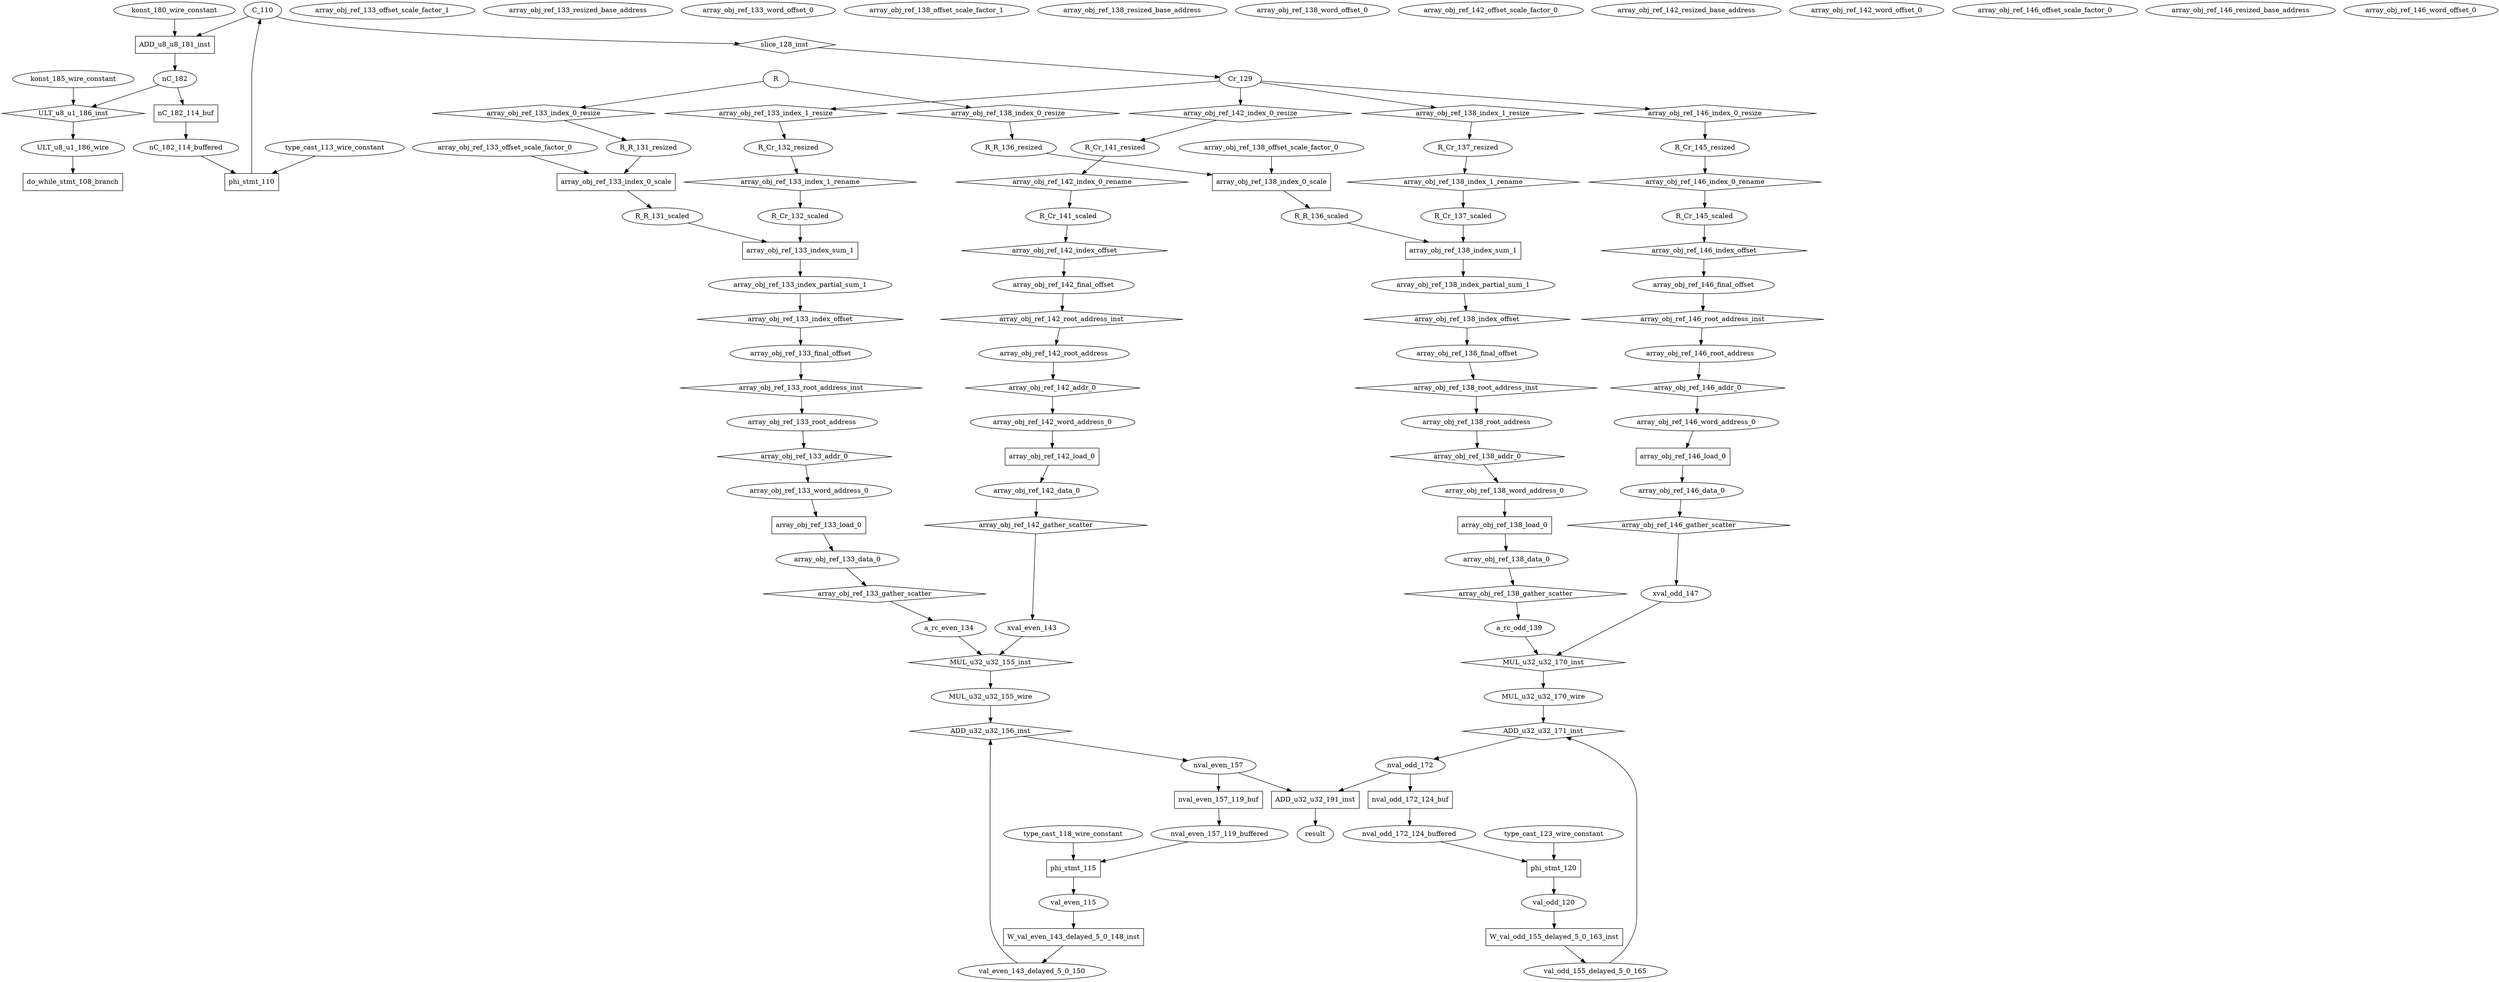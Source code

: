 digraph data_path {
  C_110 [shape=ellipse];
  Cr_129 [shape=ellipse];
  MUL_u32_u32_155_wire [shape=ellipse];
  MUL_u32_u32_170_wire [shape=ellipse];
  R_Cr_132_resized [shape=ellipse];
  R_Cr_132_scaled [shape=ellipse];
  R_Cr_137_resized [shape=ellipse];
  R_Cr_137_scaled [shape=ellipse];
  R_Cr_141_resized [shape=ellipse];
  R_Cr_141_scaled [shape=ellipse];
  R_Cr_145_resized [shape=ellipse];
  R_Cr_145_scaled [shape=ellipse];
  R_R_131_resized [shape=ellipse];
  R_R_131_scaled [shape=ellipse];
  R_R_136_resized [shape=ellipse];
  R_R_136_scaled [shape=ellipse];
  ULT_u8_u1_186_wire [shape=ellipse];
  a_rc_even_134 [shape=ellipse];
  a_rc_odd_139 [shape=ellipse];
  array_obj_ref_133_data_0 [shape=ellipse];
  array_obj_ref_133_final_offset [shape=ellipse];
  array_obj_ref_133_index_partial_sum_1 [shape=ellipse];
  array_obj_ref_133_offset_scale_factor_0 [shape=ellipse];
  array_obj_ref_133_offset_scale_factor_1 [shape=ellipse];
  array_obj_ref_133_resized_base_address [shape=ellipse];
  array_obj_ref_133_root_address [shape=ellipse];
  array_obj_ref_133_word_address_0 [shape=ellipse];
  array_obj_ref_133_word_offset_0 [shape=ellipse];
  array_obj_ref_138_data_0 [shape=ellipse];
  array_obj_ref_138_final_offset [shape=ellipse];
  array_obj_ref_138_index_partial_sum_1 [shape=ellipse];
  array_obj_ref_138_offset_scale_factor_0 [shape=ellipse];
  array_obj_ref_138_offset_scale_factor_1 [shape=ellipse];
  array_obj_ref_138_resized_base_address [shape=ellipse];
  array_obj_ref_138_root_address [shape=ellipse];
  array_obj_ref_138_word_address_0 [shape=ellipse];
  array_obj_ref_138_word_offset_0 [shape=ellipse];
  array_obj_ref_142_data_0 [shape=ellipse];
  array_obj_ref_142_final_offset [shape=ellipse];
  array_obj_ref_142_offset_scale_factor_0 [shape=ellipse];
  array_obj_ref_142_resized_base_address [shape=ellipse];
  array_obj_ref_142_root_address [shape=ellipse];
  array_obj_ref_142_word_address_0 [shape=ellipse];
  array_obj_ref_142_word_offset_0 [shape=ellipse];
  array_obj_ref_146_data_0 [shape=ellipse];
  array_obj_ref_146_final_offset [shape=ellipse];
  array_obj_ref_146_offset_scale_factor_0 [shape=ellipse];
  array_obj_ref_146_resized_base_address [shape=ellipse];
  array_obj_ref_146_root_address [shape=ellipse];
  array_obj_ref_146_word_address_0 [shape=ellipse];
  array_obj_ref_146_word_offset_0 [shape=ellipse];
  konst_180_wire_constant [shape=ellipse];
  konst_185_wire_constant [shape=ellipse];
  nC_182 [shape=ellipse];
  nC_182_114_buffered [shape=ellipse];
  nval_even_157 [shape=ellipse];
  nval_even_157_119_buffered [shape=ellipse];
  nval_odd_172 [shape=ellipse];
  nval_odd_172_124_buffered [shape=ellipse];
  type_cast_113_wire_constant [shape=ellipse];
  type_cast_118_wire_constant [shape=ellipse];
  type_cast_123_wire_constant [shape=ellipse];
  val_even_115 [shape=ellipse];
  val_even_143_delayed_5_0_150 [shape=ellipse];
  val_odd_120 [shape=ellipse];
  val_odd_155_delayed_5_0_165 [shape=ellipse];
  xval_even_143 [shape=ellipse];
  xval_odd_147 [shape=ellipse];
  ADD_u32_u32_156_inst [shape=diamond];
val_even_143_delayed_5_0_150  -> ADD_u32_u32_156_inst;
MUL_u32_u32_155_wire  -> ADD_u32_u32_156_inst;
ADD_u32_u32_156_inst -> nval_even_157;
  ADD_u32_u32_171_inst [shape=diamond];
val_odd_155_delayed_5_0_165  -> ADD_u32_u32_171_inst;
MUL_u32_u32_170_wire  -> ADD_u32_u32_171_inst;
ADD_u32_u32_171_inst -> nval_odd_172;
  ADD_u32_u32_191_inst [shape=rectangle];
nval_even_157  -> ADD_u32_u32_191_inst;
nval_odd_172  -> ADD_u32_u32_191_inst;
ADD_u32_u32_191_inst -> result;
  ADD_u8_u8_181_inst [shape=rectangle];
C_110  -> ADD_u8_u8_181_inst;
konst_180_wire_constant  -> ADD_u8_u8_181_inst;
ADD_u8_u8_181_inst -> nC_182;
  MUL_u32_u32_155_inst [shape=diamond];
a_rc_even_134  -> MUL_u32_u32_155_inst;
xval_even_143  -> MUL_u32_u32_155_inst;
MUL_u32_u32_155_inst -> MUL_u32_u32_155_wire;
  MUL_u32_u32_170_inst [shape=diamond];
a_rc_odd_139  -> MUL_u32_u32_170_inst;
xval_odd_147  -> MUL_u32_u32_170_inst;
MUL_u32_u32_170_inst -> MUL_u32_u32_170_wire;
  ULT_u8_u1_186_inst [shape=diamond];
nC_182  -> ULT_u8_u1_186_inst;
konst_185_wire_constant  -> ULT_u8_u1_186_inst;
ULT_u8_u1_186_inst -> ULT_u8_u1_186_wire;
  W_val_even_143_delayed_5_0_148_inst [shape=rectangle];
val_even_115  -> W_val_even_143_delayed_5_0_148_inst;
W_val_even_143_delayed_5_0_148_inst -> val_even_143_delayed_5_0_150;
  W_val_odd_155_delayed_5_0_163_inst [shape=rectangle];
val_odd_120  -> W_val_odd_155_delayed_5_0_163_inst;
W_val_odd_155_delayed_5_0_163_inst -> val_odd_155_delayed_5_0_165;
  array_obj_ref_133_addr_0 [shape=diamond];
array_obj_ref_133_root_address  -> array_obj_ref_133_addr_0;
array_obj_ref_133_addr_0 -> array_obj_ref_133_word_address_0;
  array_obj_ref_133_gather_scatter [shape=diamond];
array_obj_ref_133_data_0  -> array_obj_ref_133_gather_scatter;
array_obj_ref_133_gather_scatter -> a_rc_even_134;
  array_obj_ref_133_index_0_resize [shape=diamond];
R  -> array_obj_ref_133_index_0_resize;
array_obj_ref_133_index_0_resize -> R_R_131_resized;
  array_obj_ref_133_index_0_scale [shape=rectangle];
R_R_131_resized  -> array_obj_ref_133_index_0_scale;
array_obj_ref_133_offset_scale_factor_0  -> array_obj_ref_133_index_0_scale;
array_obj_ref_133_index_0_scale -> R_R_131_scaled;
  array_obj_ref_133_index_1_rename [shape=diamond];
R_Cr_132_resized  -> array_obj_ref_133_index_1_rename;
array_obj_ref_133_index_1_rename -> R_Cr_132_scaled;
  array_obj_ref_133_index_1_resize [shape=diamond];
Cr_129  -> array_obj_ref_133_index_1_resize;
array_obj_ref_133_index_1_resize -> R_Cr_132_resized;
  array_obj_ref_133_index_offset [shape=diamond];
array_obj_ref_133_index_partial_sum_1  -> array_obj_ref_133_index_offset;
array_obj_ref_133_index_offset -> array_obj_ref_133_final_offset;
  array_obj_ref_133_index_sum_1 [shape=rectangle];
R_Cr_132_scaled  -> array_obj_ref_133_index_sum_1;
R_R_131_scaled  -> array_obj_ref_133_index_sum_1;
array_obj_ref_133_index_sum_1 -> array_obj_ref_133_index_partial_sum_1;
  array_obj_ref_133_load_0 [shape=rectangle];
array_obj_ref_133_word_address_0  -> array_obj_ref_133_load_0;
array_obj_ref_133_load_0 -> array_obj_ref_133_data_0;
  array_obj_ref_133_root_address_inst [shape=diamond];
array_obj_ref_133_final_offset  -> array_obj_ref_133_root_address_inst;
array_obj_ref_133_root_address_inst -> array_obj_ref_133_root_address;
  array_obj_ref_138_addr_0 [shape=diamond];
array_obj_ref_138_root_address  -> array_obj_ref_138_addr_0;
array_obj_ref_138_addr_0 -> array_obj_ref_138_word_address_0;
  array_obj_ref_138_gather_scatter [shape=diamond];
array_obj_ref_138_data_0  -> array_obj_ref_138_gather_scatter;
array_obj_ref_138_gather_scatter -> a_rc_odd_139;
  array_obj_ref_138_index_0_resize [shape=diamond];
R  -> array_obj_ref_138_index_0_resize;
array_obj_ref_138_index_0_resize -> R_R_136_resized;
  array_obj_ref_138_index_0_scale [shape=rectangle];
R_R_136_resized  -> array_obj_ref_138_index_0_scale;
array_obj_ref_138_offset_scale_factor_0  -> array_obj_ref_138_index_0_scale;
array_obj_ref_138_index_0_scale -> R_R_136_scaled;
  array_obj_ref_138_index_1_rename [shape=diamond];
R_Cr_137_resized  -> array_obj_ref_138_index_1_rename;
array_obj_ref_138_index_1_rename -> R_Cr_137_scaled;
  array_obj_ref_138_index_1_resize [shape=diamond];
Cr_129  -> array_obj_ref_138_index_1_resize;
array_obj_ref_138_index_1_resize -> R_Cr_137_resized;
  array_obj_ref_138_index_offset [shape=diamond];
array_obj_ref_138_index_partial_sum_1  -> array_obj_ref_138_index_offset;
array_obj_ref_138_index_offset -> array_obj_ref_138_final_offset;
  array_obj_ref_138_index_sum_1 [shape=rectangle];
R_Cr_137_scaled  -> array_obj_ref_138_index_sum_1;
R_R_136_scaled  -> array_obj_ref_138_index_sum_1;
array_obj_ref_138_index_sum_1 -> array_obj_ref_138_index_partial_sum_1;
  array_obj_ref_138_load_0 [shape=rectangle];
array_obj_ref_138_word_address_0  -> array_obj_ref_138_load_0;
array_obj_ref_138_load_0 -> array_obj_ref_138_data_0;
  array_obj_ref_138_root_address_inst [shape=diamond];
array_obj_ref_138_final_offset  -> array_obj_ref_138_root_address_inst;
array_obj_ref_138_root_address_inst -> array_obj_ref_138_root_address;
  array_obj_ref_142_addr_0 [shape=diamond];
array_obj_ref_142_root_address  -> array_obj_ref_142_addr_0;
array_obj_ref_142_addr_0 -> array_obj_ref_142_word_address_0;
  array_obj_ref_142_gather_scatter [shape=diamond];
array_obj_ref_142_data_0  -> array_obj_ref_142_gather_scatter;
array_obj_ref_142_gather_scatter -> xval_even_143;
  array_obj_ref_142_index_0_rename [shape=diamond];
R_Cr_141_resized  -> array_obj_ref_142_index_0_rename;
array_obj_ref_142_index_0_rename -> R_Cr_141_scaled;
  array_obj_ref_142_index_0_resize [shape=diamond];
Cr_129  -> array_obj_ref_142_index_0_resize;
array_obj_ref_142_index_0_resize -> R_Cr_141_resized;
  array_obj_ref_142_index_offset [shape=diamond];
R_Cr_141_scaled  -> array_obj_ref_142_index_offset;
array_obj_ref_142_index_offset -> array_obj_ref_142_final_offset;
  array_obj_ref_142_load_0 [shape=rectangle];
array_obj_ref_142_word_address_0  -> array_obj_ref_142_load_0;
array_obj_ref_142_load_0 -> array_obj_ref_142_data_0;
  array_obj_ref_142_root_address_inst [shape=diamond];
array_obj_ref_142_final_offset  -> array_obj_ref_142_root_address_inst;
array_obj_ref_142_root_address_inst -> array_obj_ref_142_root_address;
  array_obj_ref_146_addr_0 [shape=diamond];
array_obj_ref_146_root_address  -> array_obj_ref_146_addr_0;
array_obj_ref_146_addr_0 -> array_obj_ref_146_word_address_0;
  array_obj_ref_146_gather_scatter [shape=diamond];
array_obj_ref_146_data_0  -> array_obj_ref_146_gather_scatter;
array_obj_ref_146_gather_scatter -> xval_odd_147;
  array_obj_ref_146_index_0_rename [shape=diamond];
R_Cr_145_resized  -> array_obj_ref_146_index_0_rename;
array_obj_ref_146_index_0_rename -> R_Cr_145_scaled;
  array_obj_ref_146_index_0_resize [shape=diamond];
Cr_129  -> array_obj_ref_146_index_0_resize;
array_obj_ref_146_index_0_resize -> R_Cr_145_resized;
  array_obj_ref_146_index_offset [shape=diamond];
R_Cr_145_scaled  -> array_obj_ref_146_index_offset;
array_obj_ref_146_index_offset -> array_obj_ref_146_final_offset;
  array_obj_ref_146_load_0 [shape=rectangle];
array_obj_ref_146_word_address_0  -> array_obj_ref_146_load_0;
array_obj_ref_146_load_0 -> array_obj_ref_146_data_0;
  array_obj_ref_146_root_address_inst [shape=diamond];
array_obj_ref_146_final_offset  -> array_obj_ref_146_root_address_inst;
array_obj_ref_146_root_address_inst -> array_obj_ref_146_root_address;
  do_while_stmt_108_branch [shape=rectangle];
ULT_u8_u1_186_wire  -> do_while_stmt_108_branch;
  nC_182_114_buf [shape=rectangle];
nC_182  -> nC_182_114_buf;
nC_182_114_buf -> nC_182_114_buffered;
  nval_even_157_119_buf [shape=rectangle];
nval_even_157  -> nval_even_157_119_buf;
nval_even_157_119_buf -> nval_even_157_119_buffered;
  nval_odd_172_124_buf [shape=rectangle];
nval_odd_172  -> nval_odd_172_124_buf;
nval_odd_172_124_buf -> nval_odd_172_124_buffered;
  phi_stmt_110 [shape=rectangle];
type_cast_113_wire_constant  -> phi_stmt_110;
nC_182_114_buffered  -> phi_stmt_110;
phi_stmt_110 -> C_110;
  phi_stmt_115 [shape=rectangle];
type_cast_118_wire_constant  -> phi_stmt_115;
nval_even_157_119_buffered  -> phi_stmt_115;
phi_stmt_115 -> val_even_115;
  phi_stmt_120 [shape=rectangle];
type_cast_123_wire_constant  -> phi_stmt_120;
nval_odd_172_124_buffered  -> phi_stmt_120;
phi_stmt_120 -> val_odd_120;
  slice_128_inst [shape=diamond];
C_110  -> slice_128_inst;
slice_128_inst -> Cr_129;
}

